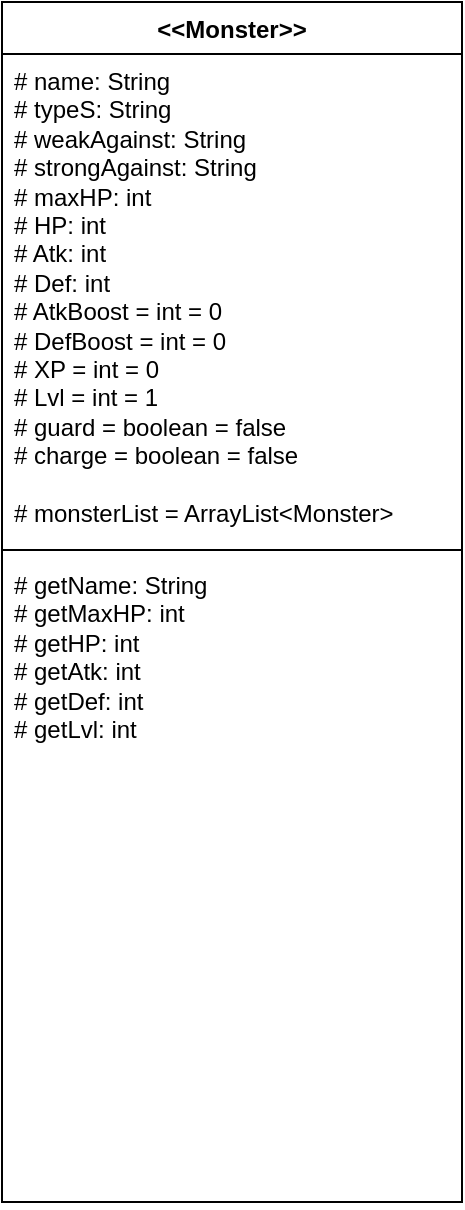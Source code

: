 <mxfile version="22.1.5" type="github">
  <diagram id="C5RBs43oDa-KdzZeNtuy" name="Page-1">
    <mxGraphModel dx="794" dy="446" grid="1" gridSize="10" guides="1" tooltips="1" connect="1" arrows="1" fold="1" page="1" pageScale="1" pageWidth="827" pageHeight="1169" math="0" shadow="0">
      <root>
        <mxCell id="WIyWlLk6GJQsqaUBKTNV-0" />
        <mxCell id="WIyWlLk6GJQsqaUBKTNV-1" parent="WIyWlLk6GJQsqaUBKTNV-0" />
        <mxCell id="-zpeLmsUHGGH9OffOYsW-0" value="&amp;lt;&amp;lt;Monster&amp;gt;&amp;gt;" style="swimlane;fontStyle=1;align=center;verticalAlign=top;childLayout=stackLayout;horizontal=1;startSize=26;horizontalStack=0;resizeParent=1;resizeParentMax=0;resizeLast=0;collapsible=1;marginBottom=0;whiteSpace=wrap;html=1;" parent="WIyWlLk6GJQsqaUBKTNV-1" vertex="1">
          <mxGeometry x="330" y="220" width="230" height="600" as="geometry" />
        </mxCell>
        <mxCell id="-zpeLmsUHGGH9OffOYsW-1" value="# name: String&lt;br&gt;# typeS: String&lt;br&gt;# weakAgainst: String&lt;br&gt;# strongAgainst: String&lt;br&gt;# maxHP: int&lt;br&gt;# HP: int&lt;br&gt;# Atk: int&lt;br&gt;# Def: int&lt;br&gt;# AtkBoost = int = 0&lt;br&gt;# DefBoost = int = 0&lt;br&gt;# XP = int = 0&lt;br&gt;# Lvl = int = 1&lt;br&gt;# guard = boolean = false&lt;br&gt;# charge = boolean = false&lt;br&gt;&lt;br&gt;# monsterList = ArrayList&amp;lt;Monster&amp;gt;" style="text;strokeColor=none;fillColor=none;align=left;verticalAlign=top;spacingLeft=4;spacingRight=4;overflow=hidden;rotatable=0;points=[[0,0.5],[1,0.5]];portConstraint=eastwest;whiteSpace=wrap;html=1;" parent="-zpeLmsUHGGH9OffOYsW-0" vertex="1">
          <mxGeometry y="26" width="230" height="244" as="geometry" />
        </mxCell>
        <mxCell id="-zpeLmsUHGGH9OffOYsW-2" value="" style="line;strokeWidth=1;fillColor=none;align=left;verticalAlign=middle;spacingTop=-1;spacingLeft=3;spacingRight=3;rotatable=0;labelPosition=right;points=[];portConstraint=eastwest;strokeColor=inherit;" parent="-zpeLmsUHGGH9OffOYsW-0" vertex="1">
          <mxGeometry y="270" width="230" height="8" as="geometry" />
        </mxCell>
        <mxCell id="-zpeLmsUHGGH9OffOYsW-3" value="# getName: String&lt;br&gt;# getMaxHP: int&lt;br&gt;# getHP: int&lt;br&gt;# getAtk: int&lt;br&gt;# getDef: int&lt;br&gt;# getLvl: int" style="text;strokeColor=none;fillColor=none;align=left;verticalAlign=top;spacingLeft=4;spacingRight=4;overflow=hidden;rotatable=0;points=[[0,0.5],[1,0.5]];portConstraint=eastwest;whiteSpace=wrap;html=1;" parent="-zpeLmsUHGGH9OffOYsW-0" vertex="1">
          <mxGeometry y="278" width="230" height="322" as="geometry" />
        </mxCell>
      </root>
    </mxGraphModel>
  </diagram>
</mxfile>
